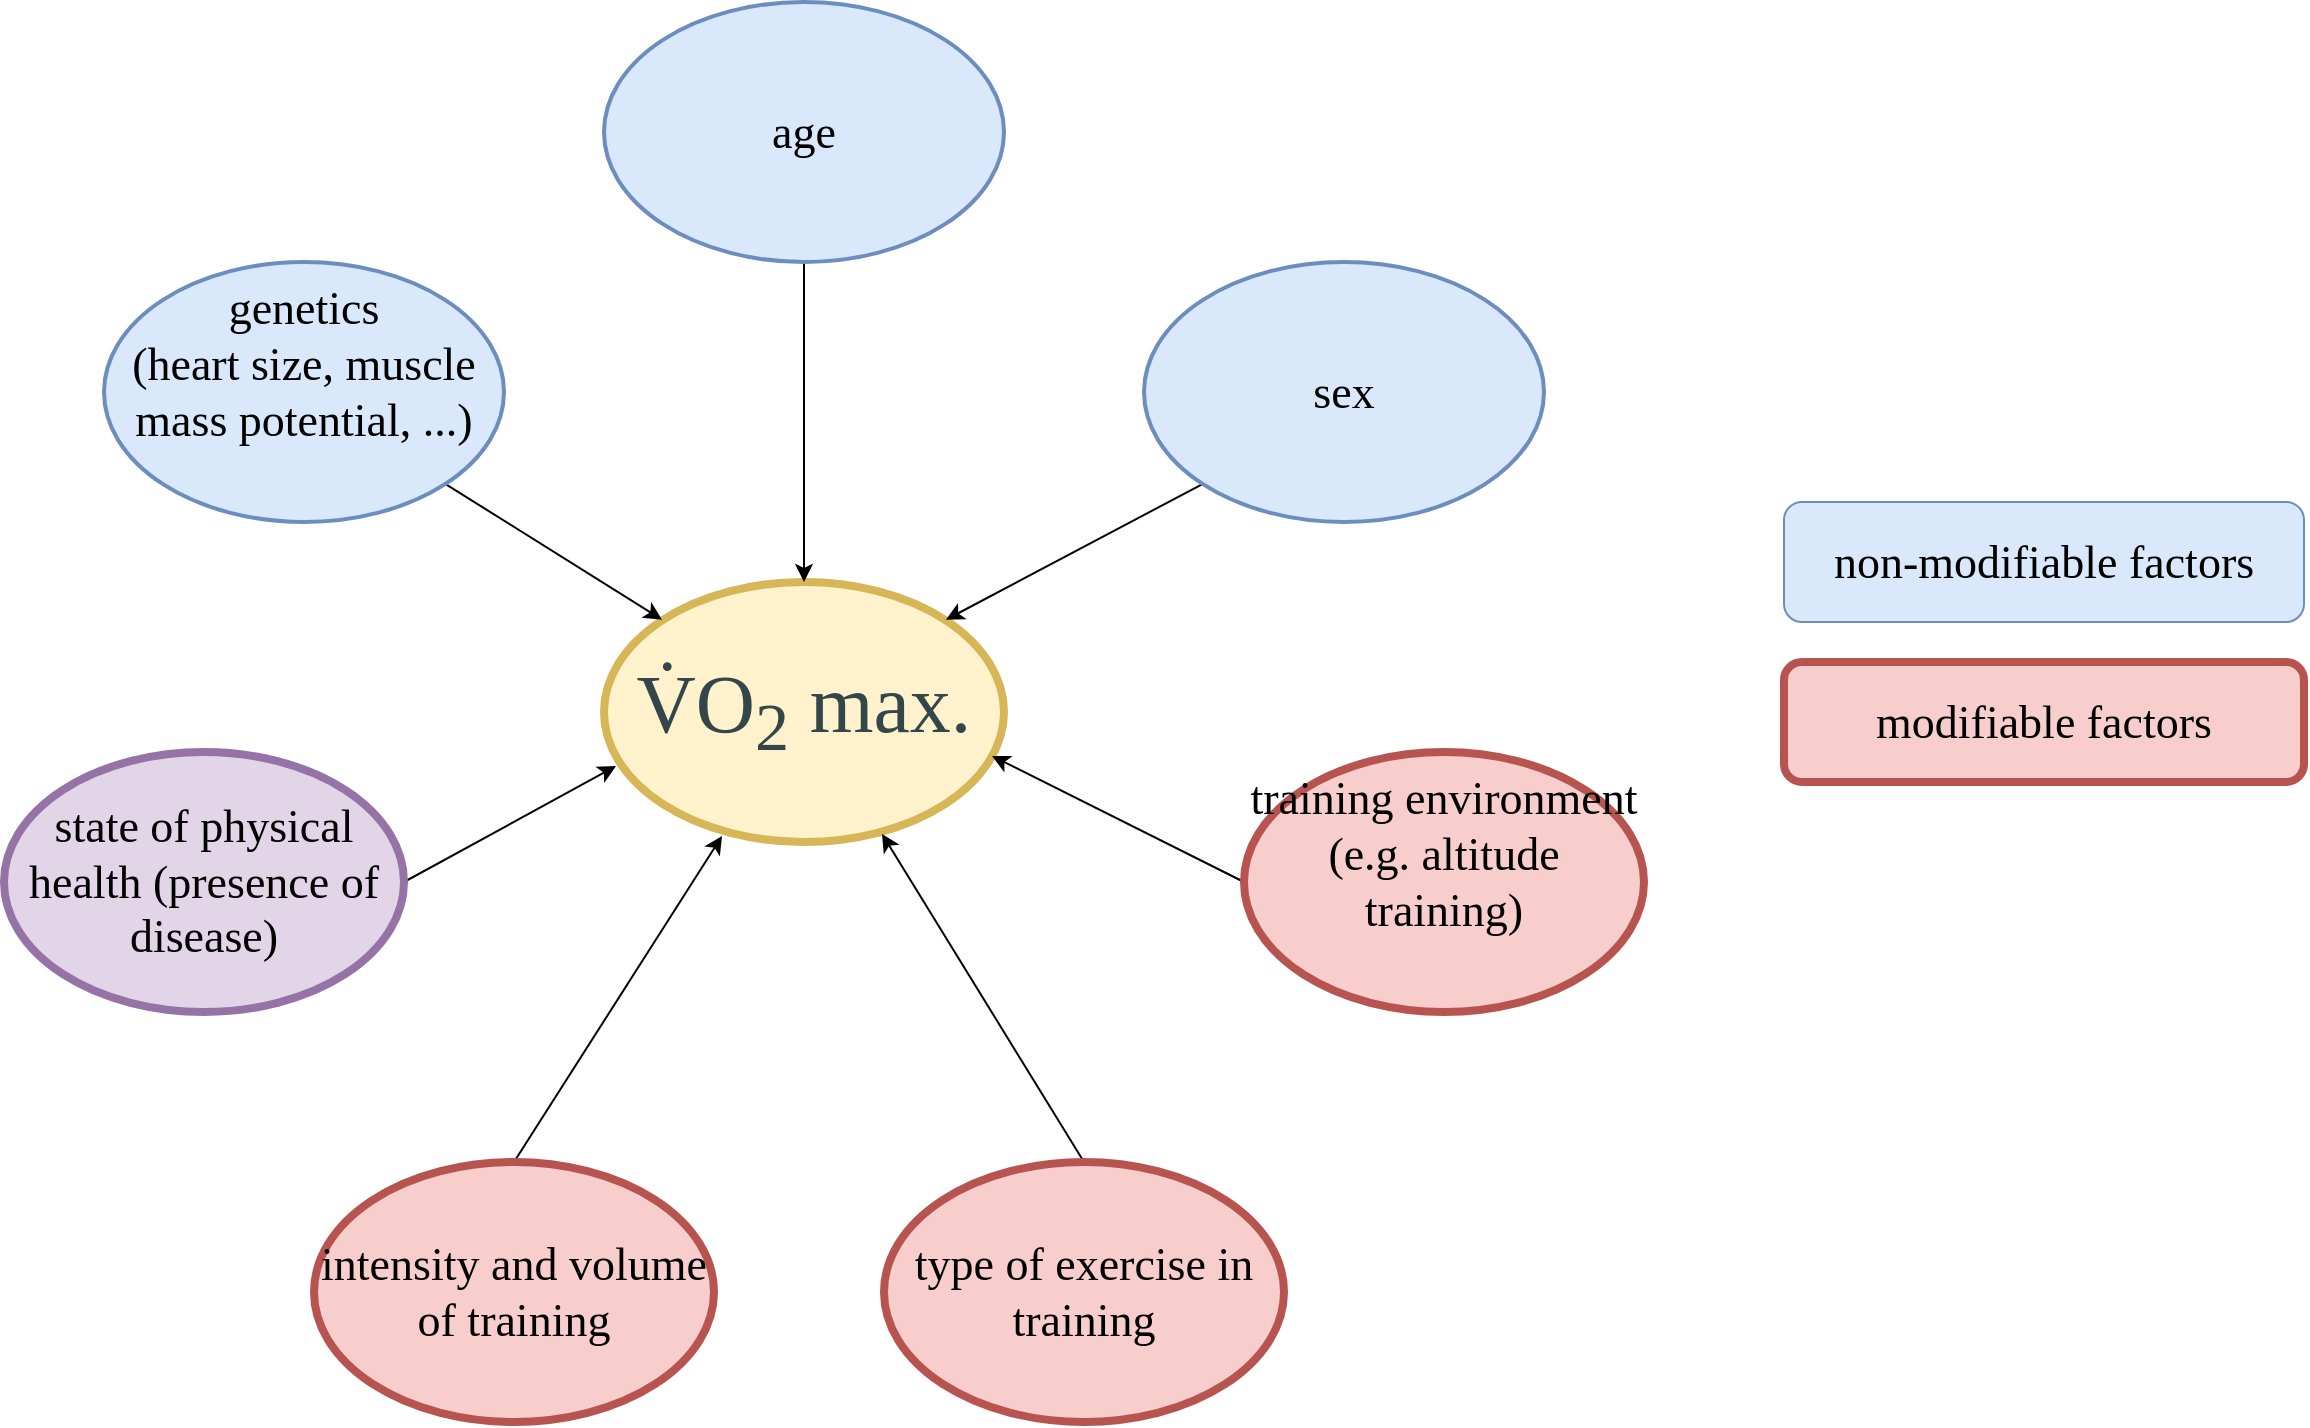<mxfile version="15.2.7" type="device"><diagram id="2I3XjdukhBITjxMTGrdX" name="Page-1"><mxGraphModel dx="1551" dy="1209" grid="1" gridSize="10" guides="1" tooltips="1" connect="1" arrows="1" fold="1" page="1" pageScale="1" pageWidth="850" pageHeight="1100" math="0" shadow="0"><root><mxCell id="0"/><mxCell id="1" parent="0"/><mxCell id="cF7WTTCpIXrzQQmw_Qh2-4" value="&lt;font face=&quot;Atkinson Hyperlegible&quot; data-font-src=&quot;https://fonts.googleapis.com/css?family=Atkinson+Hyperlegible&quot; style=&quot;font-size: 41px&quot;&gt;&lt;span style=&quot;margin: 0px ; padding: 0px ; border: 0px ; font-stretch: inherit ; line-height: inherit ; vertical-align: baseline ; color: rgb(51 , 71 , 75) ; text-align: left&quot;&gt;V̇&lt;/span&gt;&lt;span style=&quot;color: rgb(51 , 71 , 75) ; text-align: left&quot;&gt;O&lt;sub&gt;2&lt;/sub&gt; max.&lt;/span&gt;&lt;/font&gt;" style="strokeWidth=4;html=1;shape=mxgraph.flowchart.start_1;whiteSpace=wrap;fillColor=#fff2cc;strokeColor=#d6b656;" parent="1" vertex="1"><mxGeometry x="370" y="400" width="200" height="130" as="geometry"/></mxCell><mxCell id="cF7WTTCpIXrzQQmw_Qh2-14" style="edgeStyle=none;rounded=0;orthogonalLoop=1;jettySize=auto;html=1;exitX=0.5;exitY=1;exitDx=0;exitDy=0;exitPerimeter=0;entryX=0.5;entryY=0;entryDx=0;entryDy=0;entryPerimeter=0;" parent="1" source="cF7WTTCpIXrzQQmw_Qh2-5" target="cF7WTTCpIXrzQQmw_Qh2-4" edge="1"><mxGeometry relative="1" as="geometry"/></mxCell><mxCell id="cF7WTTCpIXrzQQmw_Qh2-5" value="&lt;font face=&quot;Atkinson Hyperlegible&quot; data-font-src=&quot;https://fonts.googleapis.com/css?family=Atkinson+Hyperlegible&quot; style=&quot;font-size: 23px&quot;&gt;age&lt;/font&gt;" style="strokeWidth=2;html=1;shape=mxgraph.flowchart.start_1;whiteSpace=wrap;fillColor=#dae8fc;strokeColor=#6c8ebf;" parent="1" vertex="1"><mxGeometry x="370" y="110" width="200" height="130" as="geometry"/></mxCell><mxCell id="cF7WTTCpIXrzQQmw_Qh2-16" style="edgeStyle=none;rounded=0;orthogonalLoop=1;jettySize=auto;html=1;exitX=0.5;exitY=0;exitDx=0;exitDy=0;exitPerimeter=0;entryX=0.295;entryY=0.977;entryDx=0;entryDy=0;entryPerimeter=0;" parent="1" source="cF7WTTCpIXrzQQmw_Qh2-6" target="cF7WTTCpIXrzQQmw_Qh2-4" edge="1"><mxGeometry relative="1" as="geometry"/></mxCell><mxCell id="cF7WTTCpIXrzQQmw_Qh2-6" value="&lt;font style=&quot;font-size: 23px&quot; face=&quot;Atkinson Hyperlegible&quot; data-font-src=&quot;https://fonts.googleapis.com/css?family=Atkinson+Hyperlegible&quot;&gt;intensity and volume of training&lt;/font&gt;" style="strokeWidth=4;html=1;shape=mxgraph.flowchart.start_1;whiteSpace=wrap;fillColor=#f8cecc;strokeColor=#b85450;" parent="1" vertex="1"><mxGeometry x="225" y="690" width="200" height="130" as="geometry"/></mxCell><mxCell id="cF7WTTCpIXrzQQmw_Qh2-17" style="edgeStyle=none;rounded=0;orthogonalLoop=1;jettySize=auto;html=1;exitX=0.5;exitY=0;exitDx=0;exitDy=0;exitPerimeter=0;entryX=0.695;entryY=0.969;entryDx=0;entryDy=0;entryPerimeter=0;" parent="1" source="cF7WTTCpIXrzQQmw_Qh2-7" target="cF7WTTCpIXrzQQmw_Qh2-4" edge="1"><mxGeometry relative="1" as="geometry"/></mxCell><mxCell id="cF7WTTCpIXrzQQmw_Qh2-7" value="&lt;font style=&quot;font-size: 23px&quot; face=&quot;Atkinson Hyperlegible&quot; data-font-src=&quot;https://fonts.googleapis.com/css?family=Atkinson+Hyperlegible&quot;&gt;type of exercise in training&lt;/font&gt;" style="strokeWidth=4;html=1;shape=mxgraph.flowchart.start_1;whiteSpace=wrap;fillColor=#f8cecc;strokeColor=#b85450;" parent="1" vertex="1"><mxGeometry x="510" y="690" width="200" height="130" as="geometry"/></mxCell><mxCell id="cF7WTTCpIXrzQQmw_Qh2-12" style="rounded=0;orthogonalLoop=1;jettySize=auto;html=1;exitX=0.855;exitY=0.855;exitDx=0;exitDy=0;exitPerimeter=0;entryX=0.145;entryY=0.145;entryDx=0;entryDy=0;entryPerimeter=0;strokeColor=none;" parent="1" source="cF7WTTCpIXrzQQmw_Qh2-8" target="cF7WTTCpIXrzQQmw_Qh2-4" edge="1"><mxGeometry relative="1" as="geometry"/></mxCell><mxCell id="cF7WTTCpIXrzQQmw_Qh2-13" style="edgeStyle=none;rounded=0;orthogonalLoop=1;jettySize=auto;html=1;exitX=0.855;exitY=0.855;exitDx=0;exitDy=0;exitPerimeter=0;entryX=0.145;entryY=0.145;entryDx=0;entryDy=0;entryPerimeter=0;" parent="1" source="cF7WTTCpIXrzQQmw_Qh2-8" target="cF7WTTCpIXrzQQmw_Qh2-4" edge="1"><mxGeometry relative="1" as="geometry"/></mxCell><mxCell id="cF7WTTCpIXrzQQmw_Qh2-8" value="&lt;font face=&quot;Atkinson Hyperlegible&quot; data-font-src=&quot;https://fonts.googleapis.com/css?family=Atkinson+Hyperlegible&quot; style=&quot;font-size: 23px&quot;&gt;genetics&lt;br&gt;(heart size, muscle mass potential, ...)&lt;br&gt;&lt;br&gt;&lt;/font&gt;" style="strokeWidth=2;html=1;shape=mxgraph.flowchart.start_1;whiteSpace=wrap;fillColor=#dae8fc;strokeColor=#6c8ebf;" parent="1" vertex="1"><mxGeometry x="120" y="240" width="200" height="130" as="geometry"/></mxCell><mxCell id="cF7WTTCpIXrzQQmw_Qh2-15" style="edgeStyle=none;rounded=0;orthogonalLoop=1;jettySize=auto;html=1;exitX=0.145;exitY=0.855;exitDx=0;exitDy=0;exitPerimeter=0;entryX=0.855;entryY=0.145;entryDx=0;entryDy=0;entryPerimeter=0;" parent="1" source="cF7WTTCpIXrzQQmw_Qh2-9" target="cF7WTTCpIXrzQQmw_Qh2-4" edge="1"><mxGeometry relative="1" as="geometry"/></mxCell><mxCell id="cF7WTTCpIXrzQQmw_Qh2-9" value="&lt;font face=&quot;Atkinson Hyperlegible&quot; data-font-src=&quot;https://fonts.googleapis.com/css?family=Atkinson+Hyperlegible&quot; style=&quot;font-size: 23px&quot;&gt;sex&lt;/font&gt;" style="strokeWidth=2;html=1;shape=mxgraph.flowchart.start_1;whiteSpace=wrap;fillColor=#dae8fc;strokeColor=#6c8ebf;" parent="1" vertex="1"><mxGeometry x="640" y="240" width="200" height="130" as="geometry"/></mxCell><mxCell id="cF7WTTCpIXrzQQmw_Qh2-19" style="edgeStyle=none;rounded=0;orthogonalLoop=1;jettySize=auto;html=1;exitX=1;exitY=0.5;exitDx=0;exitDy=0;exitPerimeter=0;entryX=0.03;entryY=0.708;entryDx=0;entryDy=0;entryPerimeter=0;" parent="1" source="cF7WTTCpIXrzQQmw_Qh2-10" target="cF7WTTCpIXrzQQmw_Qh2-4" edge="1"><mxGeometry relative="1" as="geometry"/></mxCell><mxCell id="cF7WTTCpIXrzQQmw_Qh2-10" value="&lt;font style=&quot;font-size: 23px&quot; face=&quot;Atkinson Hyperlegible&quot; data-font-src=&quot;https://fonts.googleapis.com/css?family=Atkinson+Hyperlegible&quot;&gt;state of physical health (presence of disease)&lt;/font&gt;" style="strokeWidth=4;html=1;shape=mxgraph.flowchart.start_1;whiteSpace=wrap;fillColor=#e1d5e7;strokeColor=#9673a6;" parent="1" vertex="1"><mxGeometry x="70" y="485" width="200" height="130" as="geometry"/></mxCell><mxCell id="cF7WTTCpIXrzQQmw_Qh2-18" style="edgeStyle=none;rounded=0;orthogonalLoop=1;jettySize=auto;html=1;exitX=0;exitY=0.5;exitDx=0;exitDy=0;exitPerimeter=0;entryX=0.97;entryY=0.669;entryDx=0;entryDy=0;entryPerimeter=0;" parent="1" source="cF7WTTCpIXrzQQmw_Qh2-11" target="cF7WTTCpIXrzQQmw_Qh2-4" edge="1"><mxGeometry relative="1" as="geometry"/></mxCell><mxCell id="cF7WTTCpIXrzQQmw_Qh2-11" value="&lt;font style=&quot;font-size: 23px&quot; face=&quot;Atkinson Hyperlegible&quot; data-font-src=&quot;https://fonts.googleapis.com/css?family=Atkinson+Hyperlegible&quot;&gt;training environment (e.g. altitude training)&lt;br&gt;&lt;br&gt;&lt;/font&gt;" style="strokeWidth=4;html=1;shape=mxgraph.flowchart.start_1;whiteSpace=wrap;fillColor=#f8cecc;strokeColor=#b85450;" parent="1" vertex="1"><mxGeometry x="690" y="485" width="200" height="130" as="geometry"/></mxCell><mxCell id="7_x2S96j_boFpj7An31u-2" value="&lt;font style=&quot;font-size: 23px&quot; face=&quot;Atkinson Hyperlegible&quot; data-font-src=&quot;https://fonts.googleapis.com/css?family=Atkinson+Hyperlegible&quot;&gt;non-modifiable factors&lt;/font&gt;" style="rounded=1;whiteSpace=wrap;html=1;fillColor=#dae8fc;strokeColor=#6c8ebf;" vertex="1" parent="1"><mxGeometry x="960" y="360" width="260" height="60" as="geometry"/></mxCell><mxCell id="7_x2S96j_boFpj7An31u-3" value="&lt;font style=&quot;font-size: 23px&quot; face=&quot;Atkinson Hyperlegible&quot; data-font-src=&quot;https://fonts.googleapis.com/css?family=Atkinson+Hyperlegible&quot;&gt;modifiable factors&lt;/font&gt;" style="rounded=1;whiteSpace=wrap;html=1;fillColor=#f8cecc;strokeColor=#b85450;strokeWidth=4;" vertex="1" parent="1"><mxGeometry x="960" y="440" width="260" height="60" as="geometry"/></mxCell></root></mxGraphModel></diagram></mxfile>